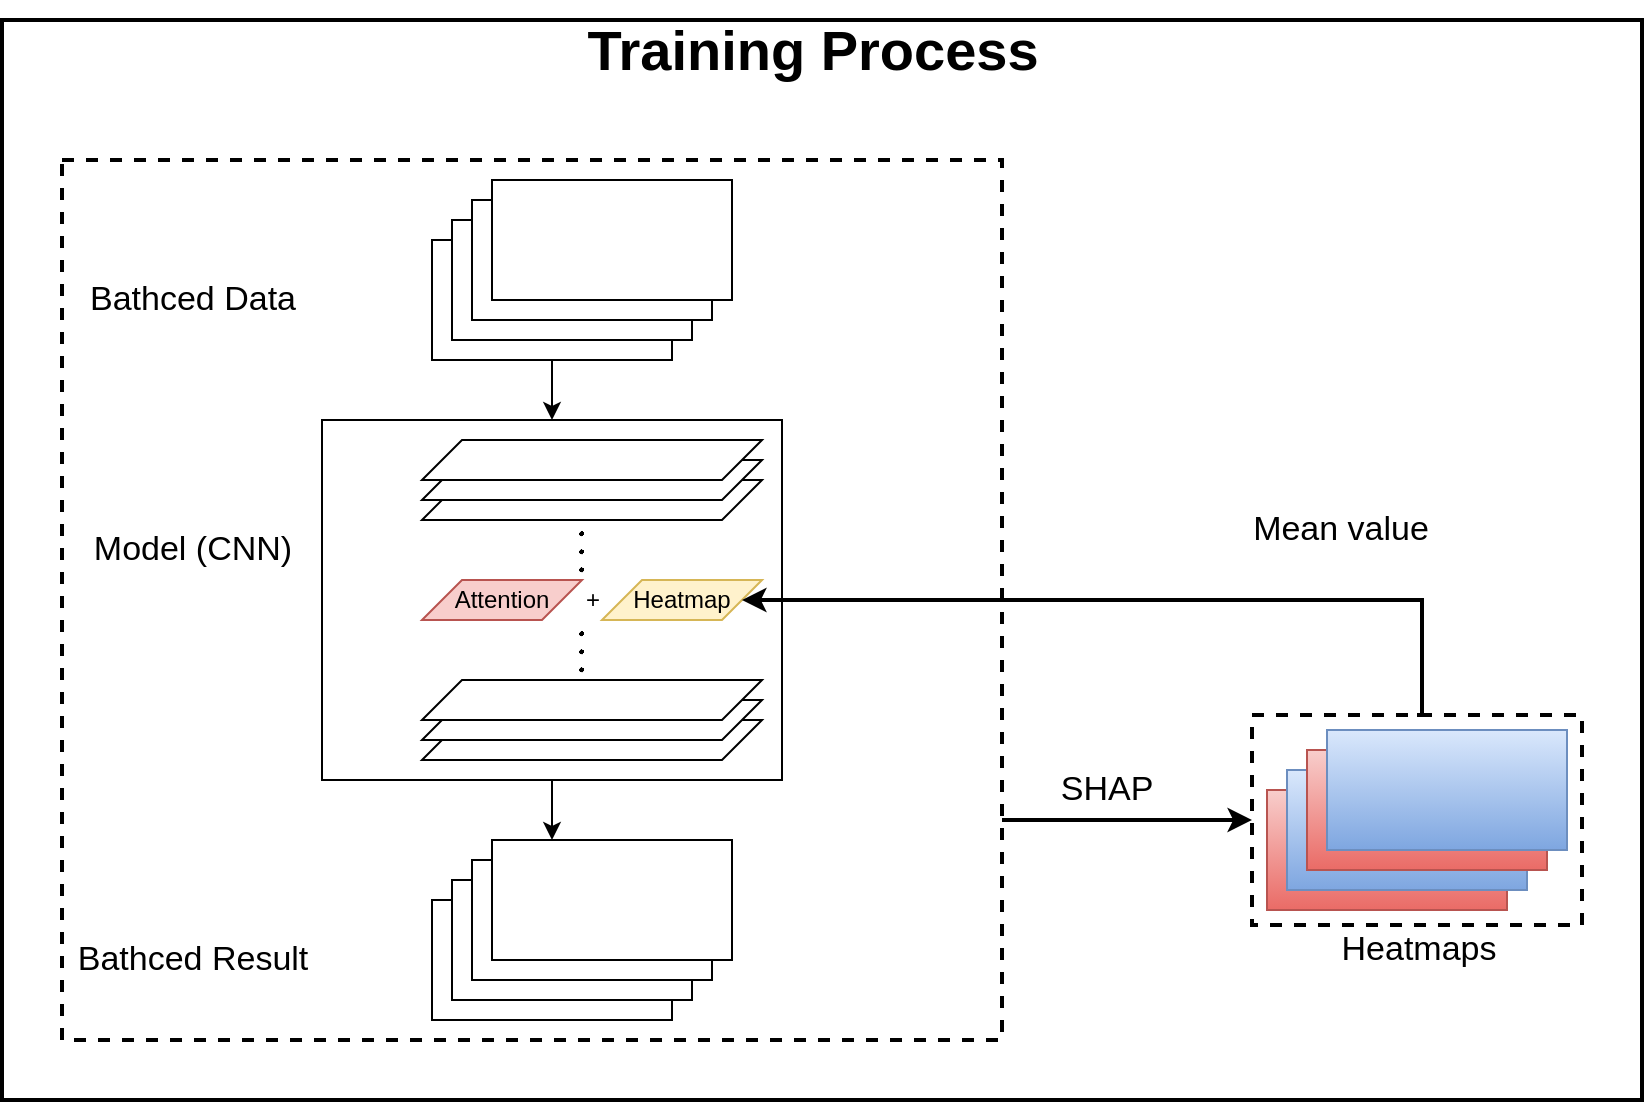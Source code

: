 <mxfile version="25.0.2">
  <diagram name="Page-1" id="UuRiPldAxXEgJs0Sdz95">
    <mxGraphModel dx="1841" dy="752" grid="1" gridSize="10" guides="1" tooltips="1" connect="1" arrows="1" fold="1" page="1" pageScale="1" pageWidth="850" pageHeight="1100" math="1" shadow="0">
      <root>
        <mxCell id="0" />
        <mxCell id="1" parent="0" />
        <mxCell id="kBo06PBs9gvw5LNT7X9g-44" value="" style="rounded=0;whiteSpace=wrap;html=1;strokeWidth=2;" vertex="1" parent="1">
          <mxGeometry x="-30" y="110" width="820" height="540" as="geometry" />
        </mxCell>
        <mxCell id="kBo06PBs9gvw5LNT7X9g-27" value="" style="rounded=0;whiteSpace=wrap;html=1;dashed=1;fillColor=none;strokeWidth=2;" vertex="1" parent="1">
          <mxGeometry y="180" width="470" height="440" as="geometry" />
        </mxCell>
        <mxCell id="kBo06PBs9gvw5LNT7X9g-11" value="" style="rounded=0;whiteSpace=wrap;html=1;fillColor=none;" vertex="1" parent="1">
          <mxGeometry x="130" y="310" width="230" height="180" as="geometry" />
        </mxCell>
        <mxCell id="kBo06PBs9gvw5LNT7X9g-40" value="Heatmap" style="shape=parallelogram;perimeter=parallelogramPerimeter;whiteSpace=wrap;html=1;fixedSize=1;fillColor=#fff2cc;strokeColor=#d6b656;" vertex="1" parent="1">
          <mxGeometry x="270" y="390" width="80" height="20" as="geometry" />
        </mxCell>
        <mxCell id="kBo06PBs9gvw5LNT7X9g-36" value="" style="rounded=0;whiteSpace=wrap;html=1;dashed=1;strokeWidth=2;" vertex="1" parent="1">
          <mxGeometry x="595" y="457.5" width="165" height="105" as="geometry" />
        </mxCell>
        <mxCell id="kBo06PBs9gvw5LNT7X9g-29" style="edgeStyle=orthogonalEdgeStyle;rounded=0;orthogonalLoop=1;jettySize=auto;html=1;exitX=1;exitY=0.75;exitDx=0;exitDy=0;entryX=0;entryY=0.5;entryDx=0;entryDy=0;strokeWidth=2;" edge="1" parent="1" source="kBo06PBs9gvw5LNT7X9g-27" target="kBo06PBs9gvw5LNT7X9g-36">
          <mxGeometry relative="1" as="geometry">
            <mxPoint x="450.0" y="740" as="targetPoint" />
          </mxGeometry>
        </mxCell>
        <mxCell id="kBo06PBs9gvw5LNT7X9g-30" value="SHAP" style="edgeLabel;html=1;align=center;verticalAlign=middle;resizable=0;points=[];fontSize=17;" vertex="1" connectable="0" parent="kBo06PBs9gvw5LNT7X9g-29">
          <mxGeometry x="-0.188" y="3" relative="1" as="geometry">
            <mxPoint x="1" y="-12" as="offset" />
          </mxGeometry>
        </mxCell>
        <mxCell id="kBo06PBs9gvw5LNT7X9g-25" style="edgeStyle=orthogonalEdgeStyle;rounded=0;orthogonalLoop=1;jettySize=auto;html=1;exitX=0.5;exitY=1;exitDx=0;exitDy=0;entryX=0.25;entryY=0;entryDx=0;entryDy=0;" edge="1" parent="1" source="kBo06PBs9gvw5LNT7X9g-11" target="kBo06PBs9gvw5LNT7X9g-24">
          <mxGeometry relative="1" as="geometry">
            <Array as="points">
              <mxPoint x="245" y="520" />
            </Array>
          </mxGeometry>
        </mxCell>
        <mxCell id="kBo06PBs9gvw5LNT7X9g-1" value="" style="shape=parallelogram;perimeter=parallelogramPerimeter;whiteSpace=wrap;html=1;fixedSize=1;" vertex="1" parent="1">
          <mxGeometry x="180" y="460" width="170" height="20" as="geometry" />
        </mxCell>
        <mxCell id="kBo06PBs9gvw5LNT7X9g-2" value="" style="shape=parallelogram;perimeter=parallelogramPerimeter;whiteSpace=wrap;html=1;fixedSize=1;" vertex="1" parent="1">
          <mxGeometry x="180" y="450" width="170" height="20" as="geometry" />
        </mxCell>
        <mxCell id="kBo06PBs9gvw5LNT7X9g-3" value="" style="shape=parallelogram;perimeter=parallelogramPerimeter;whiteSpace=wrap;html=1;fixedSize=1;" vertex="1" parent="1">
          <mxGeometry x="180" y="440" width="170" height="20" as="geometry" />
        </mxCell>
        <mxCell id="kBo06PBs9gvw5LNT7X9g-4" value="\(\cdots\)" style="text;html=1;align=center;verticalAlign=middle;resizable=0;points=[];autosize=1;strokeColor=none;fillColor=none;rotation=90;strokeWidth=1;fontSize=17;" vertex="1" parent="1">
          <mxGeometry x="215" y="410" width="90" height="30" as="geometry" />
        </mxCell>
        <mxCell id="kBo06PBs9gvw5LNT7X9g-5" value="&lt;span style=&quot;text-wrap: nowrap;&quot;&gt;Attention&lt;/span&gt;" style="shape=parallelogram;perimeter=parallelogramPerimeter;whiteSpace=wrap;html=1;fixedSize=1;fillColor=#f8cecc;strokeColor=#b85450;" vertex="1" parent="1">
          <mxGeometry x="180" y="390" width="80" height="20" as="geometry" />
        </mxCell>
        <mxCell id="kBo06PBs9gvw5LNT7X9g-6" value="" style="shape=parallelogram;perimeter=parallelogramPerimeter;whiteSpace=wrap;html=1;fixedSize=1;" vertex="1" parent="1">
          <mxGeometry x="180" y="340" width="170" height="20" as="geometry" />
        </mxCell>
        <mxCell id="kBo06PBs9gvw5LNT7X9g-7" value="\(\cdots\)" style="text;html=1;align=center;verticalAlign=middle;resizable=0;points=[];autosize=1;strokeColor=none;fillColor=none;rotation=90;strokeWidth=1;fontSize=17;" vertex="1" parent="1">
          <mxGeometry x="215" y="360" width="90" height="30" as="geometry" />
        </mxCell>
        <mxCell id="kBo06PBs9gvw5LNT7X9g-8" value="" style="shape=parallelogram;perimeter=parallelogramPerimeter;whiteSpace=wrap;html=1;fixedSize=1;" vertex="1" parent="1">
          <mxGeometry x="180" y="330" width="170" height="20" as="geometry" />
        </mxCell>
        <mxCell id="kBo06PBs9gvw5LNT7X9g-9" value="" style="shape=parallelogram;perimeter=parallelogramPerimeter;whiteSpace=wrap;html=1;fixedSize=1;" vertex="1" parent="1">
          <mxGeometry x="180" y="320" width="170" height="20" as="geometry" />
        </mxCell>
        <mxCell id="kBo06PBs9gvw5LNT7X9g-17" style="edgeStyle=orthogonalEdgeStyle;rounded=0;orthogonalLoop=1;jettySize=auto;html=1;exitX=0.5;exitY=1;exitDx=0;exitDy=0;entryX=0.5;entryY=0;entryDx=0;entryDy=0;" edge="1" parent="1" source="kBo06PBs9gvw5LNT7X9g-12" target="kBo06PBs9gvw5LNT7X9g-11">
          <mxGeometry relative="1" as="geometry">
            <mxPoint x="245" y="260" as="targetPoint" />
            <Array as="points" />
          </mxGeometry>
        </mxCell>
        <mxCell id="kBo06PBs9gvw5LNT7X9g-12" value="" style="rounded=0;whiteSpace=wrap;html=1;" vertex="1" parent="1">
          <mxGeometry x="185" y="220" width="120" height="60" as="geometry" />
        </mxCell>
        <mxCell id="kBo06PBs9gvw5LNT7X9g-13" value="" style="rounded=0;whiteSpace=wrap;html=1;" vertex="1" parent="1">
          <mxGeometry x="195" y="210" width="120" height="60" as="geometry" />
        </mxCell>
        <mxCell id="kBo06PBs9gvw5LNT7X9g-14" value="" style="rounded=0;whiteSpace=wrap;html=1;" vertex="1" parent="1">
          <mxGeometry x="205" y="200" width="120" height="60" as="geometry" />
        </mxCell>
        <mxCell id="kBo06PBs9gvw5LNT7X9g-15" value="" style="rounded=0;whiteSpace=wrap;html=1;" vertex="1" parent="1">
          <mxGeometry x="215" y="190" width="120" height="60" as="geometry" />
        </mxCell>
        <mxCell id="kBo06PBs9gvw5LNT7X9g-16" value="Bathced Data" style="text;html=1;align=center;verticalAlign=middle;resizable=0;points=[];autosize=1;strokeColor=none;fillColor=none;fontSize=17;" vertex="1" parent="1">
          <mxGeometry y="235" width="130" height="30" as="geometry" />
        </mxCell>
        <mxCell id="kBo06PBs9gvw5LNT7X9g-18" value="Model (CNN)" style="text;html=1;align=center;verticalAlign=middle;resizable=0;points=[];autosize=1;strokeColor=none;fillColor=none;fontSize=17;" vertex="1" parent="1">
          <mxGeometry x="5" y="360" width="120" height="30" as="geometry" />
        </mxCell>
        <mxCell id="kBo06PBs9gvw5LNT7X9g-21" value="" style="rounded=0;whiteSpace=wrap;html=1;" vertex="1" parent="1">
          <mxGeometry x="185" y="550" width="120" height="60" as="geometry" />
        </mxCell>
        <mxCell id="kBo06PBs9gvw5LNT7X9g-22" value="" style="rounded=0;whiteSpace=wrap;html=1;" vertex="1" parent="1">
          <mxGeometry x="195" y="540" width="120" height="60" as="geometry" />
        </mxCell>
        <mxCell id="kBo06PBs9gvw5LNT7X9g-23" value="" style="rounded=0;whiteSpace=wrap;html=1;" vertex="1" parent="1">
          <mxGeometry x="205" y="530" width="120" height="60" as="geometry" />
        </mxCell>
        <mxCell id="kBo06PBs9gvw5LNT7X9g-24" value="" style="rounded=0;whiteSpace=wrap;html=1;" vertex="1" parent="1">
          <mxGeometry x="215" y="520" width="120" height="60" as="geometry" />
        </mxCell>
        <mxCell id="kBo06PBs9gvw5LNT7X9g-26" value="Bathced Result" style="text;html=1;align=center;verticalAlign=middle;resizable=0;points=[];autosize=1;strokeColor=none;fillColor=none;fontSize=17;" vertex="1" parent="1">
          <mxGeometry x="-5" y="565" width="140" height="30" as="geometry" />
        </mxCell>
        <mxCell id="kBo06PBs9gvw5LNT7X9g-32" value="" style="rounded=0;whiteSpace=wrap;html=1;fillColor=#f8cecc;strokeColor=#b85450;gradientColor=#ea6b66;" vertex="1" parent="1">
          <mxGeometry x="602.5" y="495" width="120" height="60" as="geometry" />
        </mxCell>
        <mxCell id="kBo06PBs9gvw5LNT7X9g-33" value="" style="rounded=0;whiteSpace=wrap;html=1;fillColor=#dae8fc;strokeColor=#6c8ebf;gradientColor=#7ea6e0;" vertex="1" parent="1">
          <mxGeometry x="612.5" y="485" width="120" height="60" as="geometry" />
        </mxCell>
        <mxCell id="kBo06PBs9gvw5LNT7X9g-34" value="" style="rounded=0;whiteSpace=wrap;html=1;fillColor=#f8cecc;strokeColor=#b85450;gradientColor=#ea6b66;" vertex="1" parent="1">
          <mxGeometry x="622.5" y="475" width="120" height="60" as="geometry" />
        </mxCell>
        <mxCell id="kBo06PBs9gvw5LNT7X9g-35" value="" style="rounded=0;whiteSpace=wrap;html=1;fillColor=#dae8fc;strokeColor=#6c8ebf;gradientColor=#7ea6e0;" vertex="1" parent="1">
          <mxGeometry x="632.5" y="465" width="120" height="60" as="geometry" />
        </mxCell>
        <mxCell id="kBo06PBs9gvw5LNT7X9g-37" style="edgeStyle=orthogonalEdgeStyle;rounded=0;orthogonalLoop=1;jettySize=auto;html=1;exitX=0.5;exitY=0;exitDx=0;exitDy=0;entryX=1;entryY=0.5;entryDx=0;entryDy=0;strokeWidth=2;" edge="1" parent="1" source="kBo06PBs9gvw5LNT7X9g-36" target="kBo06PBs9gvw5LNT7X9g-40">
          <mxGeometry relative="1" as="geometry">
            <Array as="points">
              <mxPoint x="680" y="400" />
            </Array>
          </mxGeometry>
        </mxCell>
        <mxCell id="kBo06PBs9gvw5LNT7X9g-39" value="Mean value" style="edgeLabel;html=1;align=center;verticalAlign=middle;resizable=0;points=[];fontSize=17;" vertex="1" connectable="0" parent="kBo06PBs9gvw5LNT7X9g-37">
          <mxGeometry x="-0.251" y="4" relative="1" as="geometry">
            <mxPoint x="49" y="-39" as="offset" />
          </mxGeometry>
        </mxCell>
        <mxCell id="kBo06PBs9gvw5LNT7X9g-38" value="Heatmaps" style="text;html=1;align=center;verticalAlign=middle;resizable=0;points=[];autosize=1;strokeColor=none;fillColor=none;fontSize=17;" vertex="1" parent="1">
          <mxGeometry x="627.5" y="560" width="100" height="30" as="geometry" />
        </mxCell>
        <mxCell id="kBo06PBs9gvw5LNT7X9g-42" value="+" style="text;html=1;align=center;verticalAlign=middle;resizable=0;points=[];autosize=1;strokeColor=none;fillColor=none;" vertex="1" parent="1">
          <mxGeometry x="250" y="385" width="30" height="30" as="geometry" />
        </mxCell>
        <mxCell id="kBo06PBs9gvw5LNT7X9g-43" value="Training Process" style="text;html=1;align=center;verticalAlign=middle;resizable=0;points=[];autosize=1;strokeColor=none;fillColor=none;fontSize=28;fontStyle=1" vertex="1" parent="1">
          <mxGeometry x="260" y="100" width="230" height="50" as="geometry" />
        </mxCell>
      </root>
    </mxGraphModel>
  </diagram>
</mxfile>
